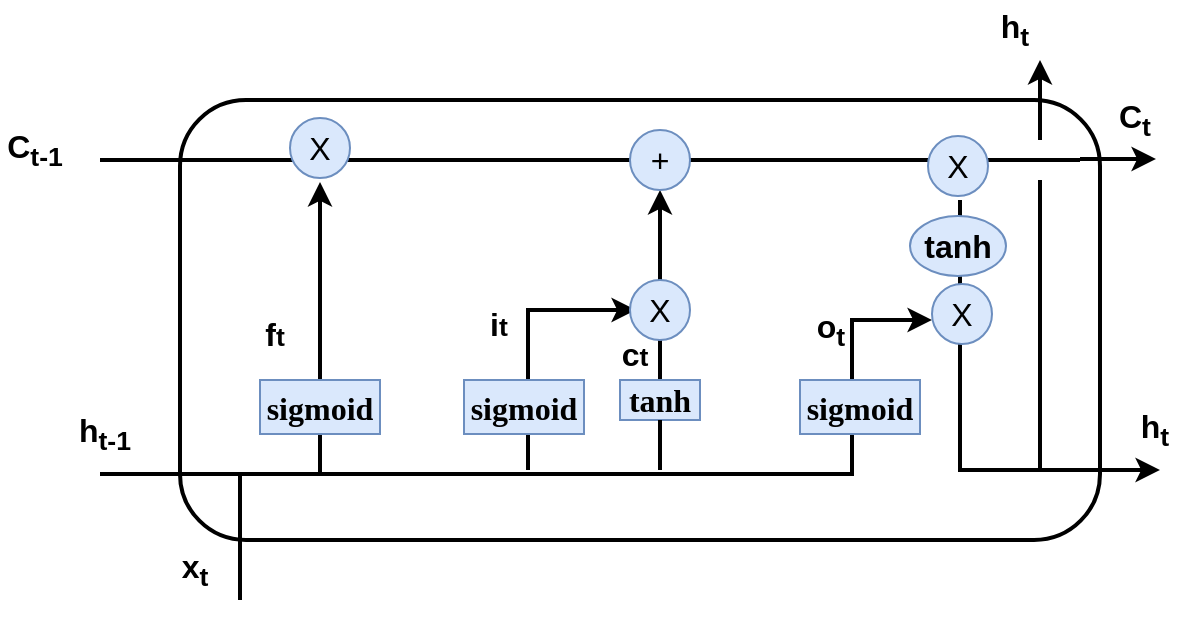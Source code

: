 <mxfile version="15.5.0" type="github">
  <diagram id="h_WCzTEGOO7Zwu3tdvl2" name="Page-1">
    <mxGraphModel dx="1038" dy="491" grid="1" gridSize="10" guides="1" tooltips="1" connect="1" arrows="1" fold="1" page="1" pageScale="1" pageWidth="827" pageHeight="1169" math="0" shadow="0">
      <root>
        <mxCell id="0" />
        <mxCell id="1" parent="0" />
        <mxCell id="w6Jm6B5N1MU-uJWMBREx-1" value="" style="rounded=1;whiteSpace=wrap;html=1;fillColor=none;strokeColor=#000000;shadow=0;sketch=0;strokeWidth=2;" vertex="1" parent="1">
          <mxGeometry x="250" y="190" width="460" height="220" as="geometry" />
        </mxCell>
        <mxCell id="w6Jm6B5N1MU-uJWMBREx-2" value="" style="edgeStyle=elbowEdgeStyle;elbow=vertical;endArrow=classic;html=1;rounded=0;strokeWidth=2;" edge="1" parent="1">
          <mxGeometry width="50" height="50" relative="1" as="geometry">
            <mxPoint x="280" y="440" as="sourcePoint" />
            <mxPoint x="320" y="231" as="targetPoint" />
            <Array as="points">
              <mxPoint x="310" y="377" />
            </Array>
          </mxGeometry>
        </mxCell>
        <mxCell id="w6Jm6B5N1MU-uJWMBREx-4" value="" style="line;strokeWidth=2;html=1;" vertex="1" parent="1">
          <mxGeometry x="210" y="372" width="70" height="10" as="geometry" />
        </mxCell>
        <mxCell id="w6Jm6B5N1MU-uJWMBREx-5" value="&lt;span lang=&quot;EN-US&quot; style=&quot;font-family: &amp;#34;times new roman&amp;#34; , serif&quot;&gt;&lt;font size=&quot;1&quot;&gt;&lt;b style=&quot;font-size: 16px&quot;&gt;sigmoid&lt;/b&gt;&lt;/font&gt;&lt;br&gt;&lt;/span&gt;" style="rounded=0;whiteSpace=wrap;html=1;fillColor=#dae8fc;strokeColor=#6c8ebf;" vertex="1" parent="1">
          <mxGeometry x="290" y="330" width="60" height="27" as="geometry" />
        </mxCell>
        <mxCell id="w6Jm6B5N1MU-uJWMBREx-7" value="" style="line;strokeWidth=2;html=1;fontSize=16;" vertex="1" parent="1">
          <mxGeometry x="210" y="215" width="490" height="10" as="geometry" />
        </mxCell>
        <mxCell id="w6Jm6B5N1MU-uJWMBREx-8" value="X" style="ellipse;whiteSpace=wrap;html=1;aspect=fixed;fontSize=16;fillColor=#dae8fc;strokeColor=#6c8ebf;" vertex="1" parent="1">
          <mxGeometry x="305" y="199" width="30" height="30" as="geometry" />
        </mxCell>
        <mxCell id="w6Jm6B5N1MU-uJWMBREx-9" value="" style="edgeStyle=elbowEdgeStyle;elbow=horizontal;endArrow=classic;html=1;rounded=0;fontSize=16;strokeWidth=2;" edge="1" parent="1">
          <mxGeometry width="50" height="50" relative="1" as="geometry">
            <mxPoint x="320" y="377" as="sourcePoint" />
            <mxPoint x="626" y="300" as="targetPoint" />
            <Array as="points">
              <mxPoint x="586" y="350" />
              <mxPoint x="516" y="290" />
            </Array>
          </mxGeometry>
        </mxCell>
        <mxCell id="w6Jm6B5N1MU-uJWMBREx-11" value="" style="edgeStyle=segmentEdgeStyle;endArrow=classic;html=1;rounded=0;fontSize=16;strokeWidth=2;startArrow=none;entryX=0.5;entryY=1;entryDx=0;entryDy=0;" edge="1" parent="1" source="w6Jm6B5N1MU-uJWMBREx-15" target="w6Jm6B5N1MU-uJWMBREx-20">
          <mxGeometry width="50" height="50" relative="1" as="geometry">
            <mxPoint x="490" y="375" as="sourcePoint" />
            <mxPoint x="490" y="245" as="targetPoint" />
          </mxGeometry>
        </mxCell>
        <mxCell id="w6Jm6B5N1MU-uJWMBREx-13" value="" style="edgeStyle=elbowEdgeStyle;elbow=horizontal;endArrow=classic;html=1;rounded=0;fontSize=16;strokeWidth=2;" edge="1" parent="1">
          <mxGeometry width="50" height="50" relative="1" as="geometry">
            <mxPoint x="424" y="375" as="sourcePoint" />
            <mxPoint x="478" y="295" as="targetPoint" />
            <Array as="points">
              <mxPoint x="424" y="325" />
            </Array>
          </mxGeometry>
        </mxCell>
        <mxCell id="w6Jm6B5N1MU-uJWMBREx-14" value="&lt;span lang=&quot;EN-US&quot; style=&quot;font-family: &amp;#34;times new roman&amp;#34; , serif&quot;&gt;&lt;font size=&quot;1&quot;&gt;&lt;b style=&quot;font-size: 16px&quot;&gt;sigmoid&lt;/b&gt;&lt;/font&gt;&lt;br&gt;&lt;/span&gt;" style="rounded=0;whiteSpace=wrap;html=1;fillColor=#dae8fc;strokeColor=#6c8ebf;" vertex="1" parent="1">
          <mxGeometry x="392" y="330" width="60" height="27" as="geometry" />
        </mxCell>
        <mxCell id="w6Jm6B5N1MU-uJWMBREx-15" value="&lt;span lang=&quot;EN-US&quot; style=&quot;font-family: &amp;#34;times new roman&amp;#34; , serif&quot;&gt;&lt;font size=&quot;1&quot;&gt;&lt;b style=&quot;font-size: 16px&quot;&gt;tanh&lt;/b&gt;&lt;/font&gt;&lt;br&gt;&lt;/span&gt;" style="rounded=0;whiteSpace=wrap;html=1;fillColor=#dae8fc;strokeColor=#6c8ebf;" vertex="1" parent="1">
          <mxGeometry x="470" y="330" width="40" height="20" as="geometry" />
        </mxCell>
        <mxCell id="w6Jm6B5N1MU-uJWMBREx-16" value="" style="edgeStyle=segmentEdgeStyle;endArrow=none;html=1;rounded=0;fontSize=16;strokeWidth=2;" edge="1" parent="1" target="w6Jm6B5N1MU-uJWMBREx-15">
          <mxGeometry width="50" height="50" relative="1" as="geometry">
            <mxPoint x="490" y="375" as="sourcePoint" />
            <mxPoint x="490" y="245" as="targetPoint" />
          </mxGeometry>
        </mxCell>
        <mxCell id="w6Jm6B5N1MU-uJWMBREx-17" value="&lt;span lang=&quot;EN-US&quot; style=&quot;font-family: &amp;#34;times new roman&amp;#34; , serif&quot;&gt;&lt;font size=&quot;1&quot;&gt;&lt;b style=&quot;font-size: 16px&quot;&gt;sigmoid&lt;/b&gt;&lt;/font&gt;&lt;br&gt;&lt;/span&gt;" style="rounded=0;whiteSpace=wrap;html=1;fillColor=#dae8fc;strokeColor=#6c8ebf;" vertex="1" parent="1">
          <mxGeometry x="560" y="330" width="60" height="27" as="geometry" />
        </mxCell>
        <mxCell id="w6Jm6B5N1MU-uJWMBREx-18" value="X" style="ellipse;whiteSpace=wrap;html=1;aspect=fixed;fontSize=16;fillColor=#dae8fc;strokeColor=#6c8ebf;" vertex="1" parent="1">
          <mxGeometry x="475" y="280" width="30" height="30" as="geometry" />
        </mxCell>
        <mxCell id="w6Jm6B5N1MU-uJWMBREx-19" value="X" style="ellipse;whiteSpace=wrap;html=1;aspect=fixed;fontSize=16;fillColor=#dae8fc;strokeColor=#6c8ebf;" vertex="1" parent="1">
          <mxGeometry x="624" y="208" width="30" height="30" as="geometry" />
        </mxCell>
        <mxCell id="w6Jm6B5N1MU-uJWMBREx-20" value="+" style="ellipse;whiteSpace=wrap;html=1;aspect=fixed;fontSize=16;fillColor=#dae8fc;strokeColor=#6c8ebf;" vertex="1" parent="1">
          <mxGeometry x="475" y="205" width="30" height="30" as="geometry" />
        </mxCell>
        <mxCell id="w6Jm6B5N1MU-uJWMBREx-22" value="" style="edgeStyle=elbowEdgeStyle;elbow=vertical;endArrow=classic;html=1;rounded=0;fontSize=16;strokeWidth=2;" edge="1" parent="1">
          <mxGeometry width="50" height="50" relative="1" as="geometry">
            <mxPoint x="640" y="240" as="sourcePoint" />
            <mxPoint x="740" y="375" as="targetPoint" />
            <Array as="points">
              <mxPoint x="650" y="375" />
            </Array>
          </mxGeometry>
        </mxCell>
        <mxCell id="w6Jm6B5N1MU-uJWMBREx-24" value="&lt;b&gt;tanh&lt;/b&gt;" style="ellipse;whiteSpace=wrap;html=1;fontSize=16;fillColor=#dae8fc;strokeColor=#6c8ebf;" vertex="1" parent="1">
          <mxGeometry x="615" y="248" width="48" height="30" as="geometry" />
        </mxCell>
        <mxCell id="w6Jm6B5N1MU-uJWMBREx-28" value="X" style="ellipse;whiteSpace=wrap;html=1;aspect=fixed;fontSize=16;fillColor=#dae8fc;strokeColor=#6c8ebf;" vertex="1" parent="1">
          <mxGeometry x="626" y="282" width="30" height="30" as="geometry" />
        </mxCell>
        <mxCell id="w6Jm6B5N1MU-uJWMBREx-31" value="" style="endArrow=none;html=1;rounded=0;fontSize=16;strokeWidth=2;edgeStyle=orthogonalEdgeStyle;" edge="1" parent="1">
          <mxGeometry width="50" height="50" relative="1" as="geometry">
            <mxPoint x="680" y="364" as="sourcePoint" />
            <mxPoint x="680" y="230" as="targetPoint" />
            <Array as="points">
              <mxPoint x="680" y="374" />
              <mxPoint x="680" y="324" />
            </Array>
          </mxGeometry>
        </mxCell>
        <mxCell id="w6Jm6B5N1MU-uJWMBREx-33" value="" style="endArrow=classic;html=1;rounded=0;fontSize=16;strokeWidth=2;edgeStyle=orthogonalEdgeStyle;" edge="1" parent="1">
          <mxGeometry width="50" height="50" relative="1" as="geometry">
            <mxPoint x="680" y="210" as="sourcePoint" />
            <mxPoint x="680" y="170" as="targetPoint" />
          </mxGeometry>
        </mxCell>
        <mxCell id="w6Jm6B5N1MU-uJWMBREx-34" value="" style="endArrow=classic;html=1;rounded=0;fontSize=16;strokeWidth=2;edgeStyle=orthogonalEdgeStyle;" edge="1" parent="1">
          <mxGeometry width="50" height="50" relative="1" as="geometry">
            <mxPoint x="700" y="219.5" as="sourcePoint" />
            <mxPoint x="738" y="219.5" as="targetPoint" />
          </mxGeometry>
        </mxCell>
        <mxCell id="w6Jm6B5N1MU-uJWMBREx-36" value="&lt;b&gt;h&lt;sub&gt;t&lt;/sub&gt;&lt;/b&gt;" style="text;html=1;strokeColor=none;fillColor=none;align=center;verticalAlign=middle;whiteSpace=wrap;rounded=0;shadow=0;glass=0;sketch=0;fontSize=16;" vertex="1" parent="1">
          <mxGeometry x="650" y="140" width="35" height="30" as="geometry" />
        </mxCell>
        <mxCell id="w6Jm6B5N1MU-uJWMBREx-37" value="&lt;b&gt;C&lt;sub&gt;t&lt;/sub&gt;&lt;/b&gt;" style="text;html=1;strokeColor=none;fillColor=none;align=center;verticalAlign=middle;whiteSpace=wrap;rounded=0;shadow=0;glass=0;sketch=0;fontSize=16;" vertex="1" parent="1">
          <mxGeometry x="710" y="185" width="35" height="30" as="geometry" />
        </mxCell>
        <mxCell id="w6Jm6B5N1MU-uJWMBREx-38" value="&lt;b&gt;h&lt;sub&gt;t&lt;/sub&gt;&lt;/b&gt;" style="text;html=1;strokeColor=none;fillColor=none;align=center;verticalAlign=middle;whiteSpace=wrap;rounded=0;shadow=0;glass=0;sketch=0;fontSize=16;" vertex="1" parent="1">
          <mxGeometry x="720" y="340" width="35" height="30" as="geometry" />
        </mxCell>
        <mxCell id="w6Jm6B5N1MU-uJWMBREx-39" value="&lt;b&gt;h&lt;sub&gt;t-1&lt;/sub&gt;&lt;/b&gt;" style="text;html=1;strokeColor=none;fillColor=none;align=center;verticalAlign=middle;whiteSpace=wrap;rounded=0;shadow=0;glass=0;sketch=0;fontSize=16;" vertex="1" parent="1">
          <mxGeometry x="195" y="342" width="35" height="30" as="geometry" />
        </mxCell>
        <mxCell id="w6Jm6B5N1MU-uJWMBREx-40" value="&lt;b&gt;C&lt;sub&gt;t-1&lt;/sub&gt;&lt;/b&gt;" style="text;html=1;strokeColor=none;fillColor=none;align=center;verticalAlign=middle;whiteSpace=wrap;rounded=0;shadow=0;glass=0;sketch=0;fontSize=16;" vertex="1" parent="1">
          <mxGeometry x="160" y="200" width="35" height="30" as="geometry" />
        </mxCell>
        <mxCell id="w6Jm6B5N1MU-uJWMBREx-41" value="&lt;b&gt;x&lt;sub&gt;t&lt;/sub&gt;&lt;/b&gt;" style="text;html=1;strokeColor=none;fillColor=none;align=center;verticalAlign=middle;whiteSpace=wrap;rounded=0;shadow=0;glass=0;sketch=0;fontSize=16;" vertex="1" parent="1">
          <mxGeometry x="240" y="410" width="35" height="30" as="geometry" />
        </mxCell>
        <mxCell id="w6Jm6B5N1MU-uJWMBREx-42" value="&lt;b&gt;&lt;sub&gt;&lt;span style=&quot;font-size: 16px&quot;&gt;f&lt;/span&gt;t&lt;/sub&gt;&lt;/b&gt;" style="text;html=1;strokeColor=none;fillColor=none;align=center;verticalAlign=middle;whiteSpace=wrap;rounded=0;shadow=0;glass=0;sketch=0;fontSize=16;" vertex="1" parent="1">
          <mxGeometry x="280" y="290" width="35" height="30" as="geometry" />
        </mxCell>
        <mxCell id="w6Jm6B5N1MU-uJWMBREx-43" value="&lt;b&gt;&lt;sub&gt;&lt;span style=&quot;font-size: 16px&quot;&gt;i&lt;/span&gt;t&lt;/sub&gt;&lt;/b&gt;" style="text;html=1;strokeColor=none;fillColor=none;align=center;verticalAlign=middle;whiteSpace=wrap;rounded=0;shadow=0;glass=0;sketch=0;fontSize=16;" vertex="1" parent="1">
          <mxGeometry x="392" y="285" width="35" height="30" as="geometry" />
        </mxCell>
        <mxCell id="w6Jm6B5N1MU-uJWMBREx-44" value="&lt;b&gt;&lt;sub&gt;&lt;span style=&quot;font-size: 16px&quot;&gt;c&lt;/span&gt;t&lt;/sub&gt;&lt;/b&gt;" style="text;html=1;strokeColor=none;fillColor=none;align=center;verticalAlign=middle;whiteSpace=wrap;rounded=0;shadow=0;glass=0;sketch=0;fontSize=16;" vertex="1" parent="1">
          <mxGeometry x="460" y="300" width="35" height="30" as="geometry" />
        </mxCell>
        <mxCell id="w6Jm6B5N1MU-uJWMBREx-45" value="&lt;b&gt;o&lt;sub&gt;t&lt;/sub&gt;&lt;/b&gt;" style="text;html=1;strokeColor=none;fillColor=none;align=center;verticalAlign=middle;whiteSpace=wrap;rounded=0;shadow=0;glass=0;sketch=0;fontSize=16;" vertex="1" parent="1">
          <mxGeometry x="558" y="290" width="35" height="30" as="geometry" />
        </mxCell>
      </root>
    </mxGraphModel>
  </diagram>
</mxfile>
